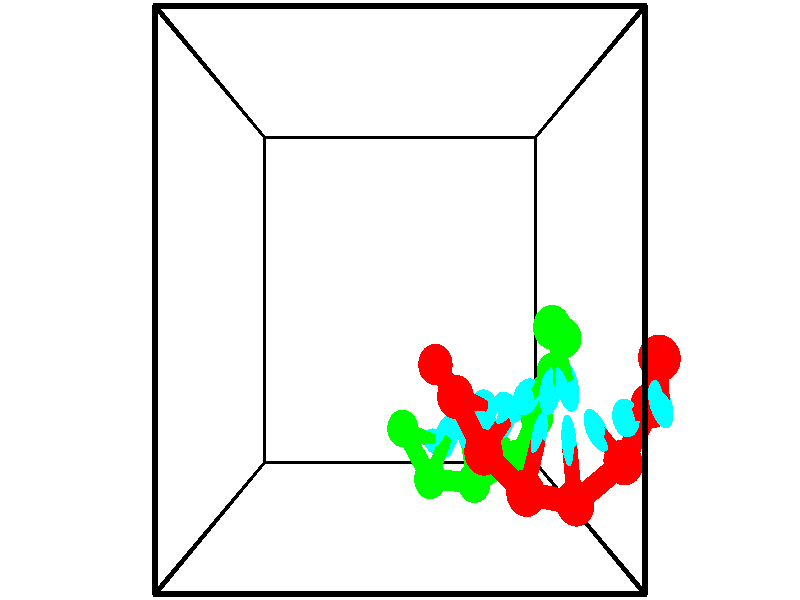 // switches for output
#declare DRAW_BASES = 1; // possible values are 0, 1; only relevant for DNA ribbons
#declare DRAW_BASES_TYPE = 3; // possible values are 1, 2, 3; only relevant for DNA ribbons
#declare DRAW_FOG = 0; // set to 1 to enable fog

#include "colors.inc"

#include "transforms.inc"
background { rgb <1, 1, 1>}

#default {
   normal{
       ripples 0.25
       frequency 0.20
       turbulence 0.2
       lambda 5
   }
	finish {
		phong 0.1
		phong_size 40.
	}
}

// original window dimensions: 1024x640


// camera settings

camera {
	sky <-0, 1, 0>
	up <-0, 1, 0>
	right 1.6 * <1, 0, 0>
	location <2.5, 2.5, 11.1562>
	look_at <2.5, 2.5, 2.5>
	direction <0, 0, -8.6562>
	angle 67.0682
}


# declare cpy_camera_pos = <2.5, 2.5, 11.1562>;
# if (DRAW_FOG = 1)
fog {
	fog_type 2
	up vnormalize(cpy_camera_pos)
	color rgbt<1,1,1,0.3>
	distance 1e-5
	fog_alt 3e-3
	fog_offset 4
}
# end


// LIGHTS

# declare lum = 6;
global_settings {
	ambient_light rgb lum * <0.05, 0.05, 0.05>
	max_trace_level 15
}# declare cpy_direct_light_amount = 0.25;
light_source
{	1000 * <-1, -1, 1>,
	rgb lum * cpy_direct_light_amount
	parallel
}

light_source
{	1000 * <1, 1, -1>,
	rgb lum * cpy_direct_light_amount
	parallel
}

// strand 0

// nucleotide -1

// particle -1
sphere {
	<5.815089, 1.880555, 3.436468> 0.250000
	pigment { color rgbt <1,0,0,0> }
	no_shadow
}
cylinder {
	<5.695946, 1.647467, 3.738916>,  <5.624460, 1.507614, 3.920385>, 0.100000
	pigment { color rgbt <1,0,0,0> }
	no_shadow
}
cylinder {
	<5.695946, 1.647467, 3.738916>,  <5.815089, 1.880555, 3.436468>, 0.100000
	pigment { color rgbt <1,0,0,0> }
	no_shadow
}

// particle -1
sphere {
	<5.695946, 1.647467, 3.738916> 0.100000
	pigment { color rgbt <1,0,0,0> }
	no_shadow
}
sphere {
	0, 1
	scale<0.080000,0.200000,0.300000>
	matrix <-0.587241, -0.512620, -0.626394,
		0.752615, -0.630601, -0.189509,
		-0.297858, -0.582721, 0.756120,
		5.606588, 1.472651, 3.965752>
	pigment { color rgbt <0,1,1,0> }
	no_shadow
}
cylinder {
	<5.854252, 1.322137, 3.074566>,  <5.815089, 1.880555, 3.436468>, 0.130000
	pigment { color rgbt <1,0,0,0> }
	no_shadow
}

// nucleotide -1

// particle -1
sphere {
	<5.854252, 1.322137, 3.074566> 0.250000
	pigment { color rgbt <1,0,0,0> }
	no_shadow
}
cylinder {
	<5.564949, 1.289337, 3.348843>,  <5.391367, 1.269657, 3.513409>, 0.100000
	pigment { color rgbt <1,0,0,0> }
	no_shadow
}
cylinder {
	<5.564949, 1.289337, 3.348843>,  <5.854252, 1.322137, 3.074566>, 0.100000
	pigment { color rgbt <1,0,0,0> }
	no_shadow
}

// particle -1
sphere {
	<5.564949, 1.289337, 3.348843> 0.100000
	pigment { color rgbt <1,0,0,0> }
	no_shadow
}
sphere {
	0, 1
	scale<0.080000,0.200000,0.300000>
	matrix <-0.625414, -0.343276, -0.700728,
		0.292840, -0.935648, 0.196994,
		-0.723258, -0.081999, 0.685693,
		5.347972, 1.264737, 3.554550>
	pigment { color rgbt <0,1,1,0> }
	no_shadow
}
cylinder {
	<5.514161, 0.669756, 2.997209>,  <5.854252, 1.322137, 3.074566>, 0.130000
	pigment { color rgbt <1,0,0,0> }
	no_shadow
}

// nucleotide -1

// particle -1
sphere {
	<5.514161, 0.669756, 2.997209> 0.250000
	pigment { color rgbt <1,0,0,0> }
	no_shadow
}
cylinder {
	<5.251671, 0.909429, 3.180664>,  <5.094177, 1.053233, 3.290737>, 0.100000
	pigment { color rgbt <1,0,0,0> }
	no_shadow
}
cylinder {
	<5.251671, 0.909429, 3.180664>,  <5.514161, 0.669756, 2.997209>, 0.100000
	pigment { color rgbt <1,0,0,0> }
	no_shadow
}

// particle -1
sphere {
	<5.251671, 0.909429, 3.180664> 0.100000
	pigment { color rgbt <1,0,0,0> }
	no_shadow
}
sphere {
	0, 1
	scale<0.080000,0.200000,0.300000>
	matrix <-0.718415, -0.310251, -0.622594,
		-0.230754, -0.738055, 0.634056,
		-0.656226, 0.599182, 0.458638,
		5.054803, 1.089184, 3.318255>
	pigment { color rgbt <0,1,1,0> }
	no_shadow
}
cylinder {
	<4.858468, 0.216879, 3.021207>,  <5.514161, 0.669756, 2.997209>, 0.130000
	pigment { color rgbt <1,0,0,0> }
	no_shadow
}

// nucleotide -1

// particle -1
sphere {
	<4.858468, 0.216879, 3.021207> 0.250000
	pigment { color rgbt <1,0,0,0> }
	no_shadow
}
cylinder {
	<4.813873, 0.614373, 3.018103>,  <4.787117, 0.852869, 3.016240>, 0.100000
	pigment { color rgbt <1,0,0,0> }
	no_shadow
}
cylinder {
	<4.813873, 0.614373, 3.018103>,  <4.858468, 0.216879, 3.021207>, 0.100000
	pigment { color rgbt <1,0,0,0> }
	no_shadow
}

// particle -1
sphere {
	<4.813873, 0.614373, 3.018103> 0.100000
	pigment { color rgbt <1,0,0,0> }
	no_shadow
}
sphere {
	0, 1
	scale<0.080000,0.200000,0.300000>
	matrix <-0.845680, -0.098973, -0.524434,
		-0.521917, -0.051904, 0.851416,
		-0.111487, 0.993736, -0.007761,
		4.780427, 0.912493, 3.015774>
	pigment { color rgbt <0,1,1,0> }
	no_shadow
}
cylinder {
	<4.147142, 0.388955, 3.238781>,  <4.858468, 0.216879, 3.021207>, 0.130000
	pigment { color rgbt <1,0,0,0> }
	no_shadow
}

// nucleotide -1

// particle -1
sphere {
	<4.147142, 0.388955, 3.238781> 0.250000
	pigment { color rgbt <1,0,0,0> }
	no_shadow
}
cylinder {
	<4.293045, 0.711564, 3.052675>,  <4.380587, 0.905130, 2.941012>, 0.100000
	pigment { color rgbt <1,0,0,0> }
	no_shadow
}
cylinder {
	<4.293045, 0.711564, 3.052675>,  <4.147142, 0.388955, 3.238781>, 0.100000
	pigment { color rgbt <1,0,0,0> }
	no_shadow
}

// particle -1
sphere {
	<4.293045, 0.711564, 3.052675> 0.100000
	pigment { color rgbt <1,0,0,0> }
	no_shadow
}
sphere {
	0, 1
	scale<0.080000,0.200000,0.300000>
	matrix <-0.855318, 0.092772, -0.509730,
		-0.367946, 0.583877, 0.723674,
		0.364756, 0.806524, -0.465265,
		4.402472, 0.953522, 2.913096>
	pigment { color rgbt <0,1,1,0> }
	no_shadow
}
cylinder {
	<3.598621, 0.828425, 3.203539>,  <4.147142, 0.388955, 3.238781>, 0.130000
	pigment { color rgbt <1,0,0,0> }
	no_shadow
}

// nucleotide -1

// particle -1
sphere {
	<3.598621, 0.828425, 3.203539> 0.250000
	pigment { color rgbt <1,0,0,0> }
	no_shadow
}
cylinder {
	<3.821396, 0.986184, 2.911163>,  <3.955060, 1.080839, 2.735738>, 0.100000
	pigment { color rgbt <1,0,0,0> }
	no_shadow
}
cylinder {
	<3.821396, 0.986184, 2.911163>,  <3.598621, 0.828425, 3.203539>, 0.100000
	pigment { color rgbt <1,0,0,0> }
	no_shadow
}

// particle -1
sphere {
	<3.821396, 0.986184, 2.911163> 0.100000
	pigment { color rgbt <1,0,0,0> }
	no_shadow
}
sphere {
	0, 1
	scale<0.080000,0.200000,0.300000>
	matrix <-0.812505, 0.076240, -0.577947,
		-0.172213, 0.915772, 0.362910,
		0.556936, 0.394397, -0.730940,
		3.988477, 1.104503, 2.691881>
	pigment { color rgbt <0,1,1,0> }
	no_shadow
}
cylinder {
	<3.259882, 1.394877, 2.876703>,  <3.598621, 0.828425, 3.203539>, 0.130000
	pigment { color rgbt <1,0,0,0> }
	no_shadow
}

// nucleotide -1

// particle -1
sphere {
	<3.259882, 1.394877, 2.876703> 0.250000
	pigment { color rgbt <1,0,0,0> }
	no_shadow
}
cylinder {
	<3.529228, 1.291497, 2.599638>,  <3.690836, 1.229468, 2.433399>, 0.100000
	pigment { color rgbt <1,0,0,0> }
	no_shadow
}
cylinder {
	<3.529228, 1.291497, 2.599638>,  <3.259882, 1.394877, 2.876703>, 0.100000
	pigment { color rgbt <1,0,0,0> }
	no_shadow
}

// particle -1
sphere {
	<3.529228, 1.291497, 2.599638> 0.100000
	pigment { color rgbt <1,0,0,0> }
	no_shadow
}
sphere {
	0, 1
	scale<0.080000,0.200000,0.300000>
	matrix <-0.719948, -0.016225, -0.693838,
		0.168084, 0.965888, -0.196997,
		0.673366, -0.258451, -0.692662,
		3.731238, 1.213961, 2.391839>
	pigment { color rgbt <0,1,1,0> }
	no_shadow
}
cylinder {
	<3.016101, 1.716618, 2.352672>,  <3.259882, 1.394877, 2.876703>, 0.130000
	pigment { color rgbt <1,0,0,0> }
	no_shadow
}

// nucleotide -1

// particle -1
sphere {
	<3.016101, 1.716618, 2.352672> 0.250000
	pigment { color rgbt <1,0,0,0> }
	no_shadow
}
cylinder {
	<3.268173, 1.466680, 2.168306>,  <3.419416, 1.316717, 2.057687>, 0.100000
	pigment { color rgbt <1,0,0,0> }
	no_shadow
}
cylinder {
	<3.268173, 1.466680, 2.168306>,  <3.016101, 1.716618, 2.352672>, 0.100000
	pigment { color rgbt <1,0,0,0> }
	no_shadow
}

// particle -1
sphere {
	<3.268173, 1.466680, 2.168306> 0.100000
	pigment { color rgbt <1,0,0,0> }
	no_shadow
}
sphere {
	0, 1
	scale<0.080000,0.200000,0.300000>
	matrix <-0.657755, -0.114173, -0.744528,
		0.412592, 0.772355, -0.482945,
		0.630179, -0.624846, -0.460913,
		3.457227, 1.279226, 2.030032>
	pigment { color rgbt <0,1,1,0> }
	no_shadow
}
// strand 1

// nucleotide -1

// particle -1
sphere {
	<2.543331, 0.763313, 1.349541> 0.250000
	pigment { color rgbt <0,1,0,0> }
	no_shadow
}
cylinder {
	<2.880447, 0.617281, 1.191341>,  <3.082717, 0.529662, 1.096421>, 0.100000
	pigment { color rgbt <0,1,0,0> }
	no_shadow
}
cylinder {
	<2.880447, 0.617281, 1.191341>,  <2.543331, 0.763313, 1.349541>, 0.100000
	pigment { color rgbt <0,1,0,0> }
	no_shadow
}

// particle -1
sphere {
	<2.880447, 0.617281, 1.191341> 0.100000
	pigment { color rgbt <0,1,0,0> }
	no_shadow
}
sphere {
	0, 1
	scale<0.080000,0.200000,0.300000>
	matrix <0.534199, 0.477475, 0.697603,
		-0.065839, -0.799209, 0.597436,
		0.842791, -0.365079, -0.395500,
		3.133285, 0.507757, 1.072691>
	pigment { color rgbt <0,1,1,0> }
	no_shadow
}
cylinder {
	<2.969415, 0.183415, 1.786855>,  <2.543331, 0.763313, 1.349541>, 0.130000
	pigment { color rgbt <0,1,0,0> }
	no_shadow
}

// nucleotide -1

// particle -1
sphere {
	<2.969415, 0.183415, 1.786855> 0.250000
	pigment { color rgbt <0,1,0,0> }
	no_shadow
}
cylinder {
	<3.136269, 0.468023, 1.560673>,  <3.236381, 0.638788, 1.424964>, 0.100000
	pigment { color rgbt <0,1,0,0> }
	no_shadow
}
cylinder {
	<3.136269, 0.468023, 1.560673>,  <2.969415, 0.183415, 1.786855>, 0.100000
	pigment { color rgbt <0,1,0,0> }
	no_shadow
}

// particle -1
sphere {
	<3.136269, 0.468023, 1.560673> 0.100000
	pigment { color rgbt <0,1,0,0> }
	no_shadow
}
sphere {
	0, 1
	scale<0.080000,0.200000,0.300000>
	matrix <0.534631, 0.311029, 0.785768,
		0.734962, -0.630079, -0.250660,
		0.417134, 0.711520, -0.565454,
		3.261409, 0.681479, 1.391037>
	pigment { color rgbt <0,1,1,0> }
	no_shadow
}
cylinder {
	<3.637445, 0.156153, 1.868132>,  <2.969415, 0.183415, 1.786855>, 0.130000
	pigment { color rgbt <0,1,0,0> }
	no_shadow
}

// nucleotide -1

// particle -1
sphere {
	<3.637445, 0.156153, 1.868132> 0.250000
	pigment { color rgbt <0,1,0,0> }
	no_shadow
}
cylinder {
	<3.569977, 0.529001, 1.739944>,  <3.529496, 0.752710, 1.663032>, 0.100000
	pigment { color rgbt <0,1,0,0> }
	no_shadow
}
cylinder {
	<3.569977, 0.529001, 1.739944>,  <3.637445, 0.156153, 1.868132>, 0.100000
	pigment { color rgbt <0,1,0,0> }
	no_shadow
}

// particle -1
sphere {
	<3.569977, 0.529001, 1.739944> 0.100000
	pigment { color rgbt <0,1,0,0> }
	no_shadow
}
sphere {
	0, 1
	scale<0.080000,0.200000,0.300000>
	matrix <0.678660, 0.345611, 0.648054,
		0.714823, -0.108183, -0.690887,
		-0.168670, 0.932121, -0.320470,
		3.519376, 0.808638, 1.643803>
	pigment { color rgbt <0,1,1,0> }
	no_shadow
}
cylinder {
	<4.330398, 0.411159, 1.659009>,  <3.637445, 0.156153, 1.868132>, 0.130000
	pigment { color rgbt <0,1,0,0> }
	no_shadow
}

// nucleotide -1

// particle -1
sphere {
	<4.330398, 0.411159, 1.659009> 0.250000
	pigment { color rgbt <0,1,0,0> }
	no_shadow
}
cylinder {
	<4.065216, 0.694613, 1.755615>,  <3.906107, 0.864685, 1.813579>, 0.100000
	pigment { color rgbt <0,1,0,0> }
	no_shadow
}
cylinder {
	<4.065216, 0.694613, 1.755615>,  <4.330398, 0.411159, 1.659009>, 0.100000
	pigment { color rgbt <0,1,0,0> }
	no_shadow
}

// particle -1
sphere {
	<4.065216, 0.694613, 1.755615> 0.100000
	pigment { color rgbt <0,1,0,0> }
	no_shadow
}
sphere {
	0, 1
	scale<0.080000,0.200000,0.300000>
	matrix <0.674781, 0.425850, 0.602763,
		0.324288, 0.562575, -0.760491,
		-0.662954, 0.708633, 0.241517,
		3.866330, 0.907203, 1.828070>
	pigment { color rgbt <0,1,1,0> }
	no_shadow
}
cylinder {
	<4.666356, 0.946269, 1.586984>,  <4.330398, 0.411159, 1.659009>, 0.130000
	pigment { color rgbt <0,1,0,0> }
	no_shadow
}

// nucleotide -1

// particle -1
sphere {
	<4.666356, 0.946269, 1.586984> 0.250000
	pigment { color rgbt <0,1,0,0> }
	no_shadow
}
cylinder {
	<4.366768, 1.059908, 1.826427>,  <4.187015, 1.128091, 1.970094>, 0.100000
	pigment { color rgbt <0,1,0,0> }
	no_shadow
}
cylinder {
	<4.366768, 1.059908, 1.826427>,  <4.666356, 0.946269, 1.586984>, 0.100000
	pigment { color rgbt <0,1,0,0> }
	no_shadow
}

// particle -1
sphere {
	<4.366768, 1.059908, 1.826427> 0.100000
	pigment { color rgbt <0,1,0,0> }
	no_shadow
}
sphere {
	0, 1
	scale<0.080000,0.200000,0.300000>
	matrix <0.658908, 0.414622, 0.627637,
		-0.069886, 0.864510, -0.497734,
		-0.748970, 0.284098, 0.598609,
		4.142077, 1.145137, 2.006010>
	pigment { color rgbt <0,1,1,0> }
	no_shadow
}
cylinder {
	<4.853333, 1.577897, 1.895306>,  <4.666356, 0.946269, 1.586984>, 0.130000
	pigment { color rgbt <0,1,0,0> }
	no_shadow
}

// nucleotide -1

// particle -1
sphere {
	<4.853333, 1.577897, 1.895306> 0.250000
	pigment { color rgbt <0,1,0,0> }
	no_shadow
}
cylinder {
	<4.568329, 1.431335, 2.134665>,  <4.397326, 1.343399, 2.278280>, 0.100000
	pigment { color rgbt <0,1,0,0> }
	no_shadow
}
cylinder {
	<4.568329, 1.431335, 2.134665>,  <4.853333, 1.577897, 1.895306>, 0.100000
	pigment { color rgbt <0,1,0,0> }
	no_shadow
}

// particle -1
sphere {
	<4.568329, 1.431335, 2.134665> 0.100000
	pigment { color rgbt <0,1,0,0> }
	no_shadow
}
sphere {
	0, 1
	scale<0.080000,0.200000,0.300000>
	matrix <0.582921, 0.165591, 0.795476,
		-0.390554, 0.915603, 0.095599,
		-0.712510, -0.366403, 0.598396,
		4.354576, 1.321414, 2.314183>
	pigment { color rgbt <0,1,1,0> }
	no_shadow
}
cylinder {
	<4.872293, 2.043458, 2.398165>,  <4.853333, 1.577897, 1.895306>, 0.130000
	pigment { color rgbt <0,1,0,0> }
	no_shadow
}

// nucleotide -1

// particle -1
sphere {
	<4.872293, 2.043458, 2.398165> 0.250000
	pigment { color rgbt <0,1,0,0> }
	no_shadow
}
cylinder {
	<4.729988, 1.695372, 2.534494>,  <4.644606, 1.486520, 2.616292>, 0.100000
	pigment { color rgbt <0,1,0,0> }
	no_shadow
}
cylinder {
	<4.729988, 1.695372, 2.534494>,  <4.872293, 2.043458, 2.398165>, 0.100000
	pigment { color rgbt <0,1,0,0> }
	no_shadow
}

// particle -1
sphere {
	<4.729988, 1.695372, 2.534494> 0.100000
	pigment { color rgbt <0,1,0,0> }
	no_shadow
}
sphere {
	0, 1
	scale<0.080000,0.200000,0.300000>
	matrix <0.588062, 0.075001, 0.805331,
		-0.726373, 0.486931, 0.485057,
		-0.355761, -0.870214, 0.340824,
		4.623260, 1.434307, 2.636742>
	pigment { color rgbt <0,1,1,0> }
	no_shadow
}
cylinder {
	<4.552404, 2.192953, 3.010443>,  <4.872293, 2.043458, 2.398165>, 0.130000
	pigment { color rgbt <0,1,0,0> }
	no_shadow
}

// nucleotide -1

// particle -1
sphere {
	<4.552404, 2.192953, 3.010443> 0.250000
	pigment { color rgbt <0,1,0,0> }
	no_shadow
}
cylinder {
	<4.677834, 1.813782, 2.988167>,  <4.753091, 1.586279, 2.974801>, 0.100000
	pigment { color rgbt <0,1,0,0> }
	no_shadow
}
cylinder {
	<4.677834, 1.813782, 2.988167>,  <4.552404, 2.192953, 3.010443>, 0.100000
	pigment { color rgbt <0,1,0,0> }
	no_shadow
}

// particle -1
sphere {
	<4.677834, 1.813782, 2.988167> 0.100000
	pigment { color rgbt <0,1,0,0> }
	no_shadow
}
sphere {
	0, 1
	scale<0.080000,0.200000,0.300000>
	matrix <0.570031, 0.141012, 0.809433,
		-0.759432, -0.285563, 0.584566,
		0.313574, -0.947929, -0.055691,
		4.771906, 1.529403, 2.971460>
	pigment { color rgbt <0,1,1,0> }
	no_shadow
}
// box output
cylinder {
	<0.000000, 0.000000, 0.000000>,  <5.000000, 0.000000, 0.000000>, 0.025000
	pigment { color rgbt <0,0,0,0> }
	no_shadow
}
cylinder {
	<0.000000, 0.000000, 0.000000>,  <0.000000, 5.000000, 0.000000>, 0.025000
	pigment { color rgbt <0,0,0,0> }
	no_shadow
}
cylinder {
	<0.000000, 0.000000, 0.000000>,  <0.000000, 0.000000, 5.000000>, 0.025000
	pigment { color rgbt <0,0,0,0> }
	no_shadow
}
cylinder {
	<5.000000, 5.000000, 5.000000>,  <0.000000, 5.000000, 5.000000>, 0.025000
	pigment { color rgbt <0,0,0,0> }
	no_shadow
}
cylinder {
	<5.000000, 5.000000, 5.000000>,  <5.000000, 0.000000, 5.000000>, 0.025000
	pigment { color rgbt <0,0,0,0> }
	no_shadow
}
cylinder {
	<5.000000, 5.000000, 5.000000>,  <5.000000, 5.000000, 0.000000>, 0.025000
	pigment { color rgbt <0,0,0,0> }
	no_shadow
}
cylinder {
	<0.000000, 0.000000, 5.000000>,  <0.000000, 5.000000, 5.000000>, 0.025000
	pigment { color rgbt <0,0,0,0> }
	no_shadow
}
cylinder {
	<0.000000, 0.000000, 5.000000>,  <5.000000, 0.000000, 5.000000>, 0.025000
	pigment { color rgbt <0,0,0,0> }
	no_shadow
}
cylinder {
	<5.000000, 5.000000, 0.000000>,  <0.000000, 5.000000, 0.000000>, 0.025000
	pigment { color rgbt <0,0,0,0> }
	no_shadow
}
cylinder {
	<5.000000, 5.000000, 0.000000>,  <5.000000, 0.000000, 0.000000>, 0.025000
	pigment { color rgbt <0,0,0,0> }
	no_shadow
}
cylinder {
	<5.000000, 0.000000, 5.000000>,  <5.000000, 0.000000, 0.000000>, 0.025000
	pigment { color rgbt <0,0,0,0> }
	no_shadow
}
cylinder {
	<0.000000, 5.000000, 0.000000>,  <0.000000, 5.000000, 5.000000>, 0.025000
	pigment { color rgbt <0,0,0,0> }
	no_shadow
}
// end of box output
